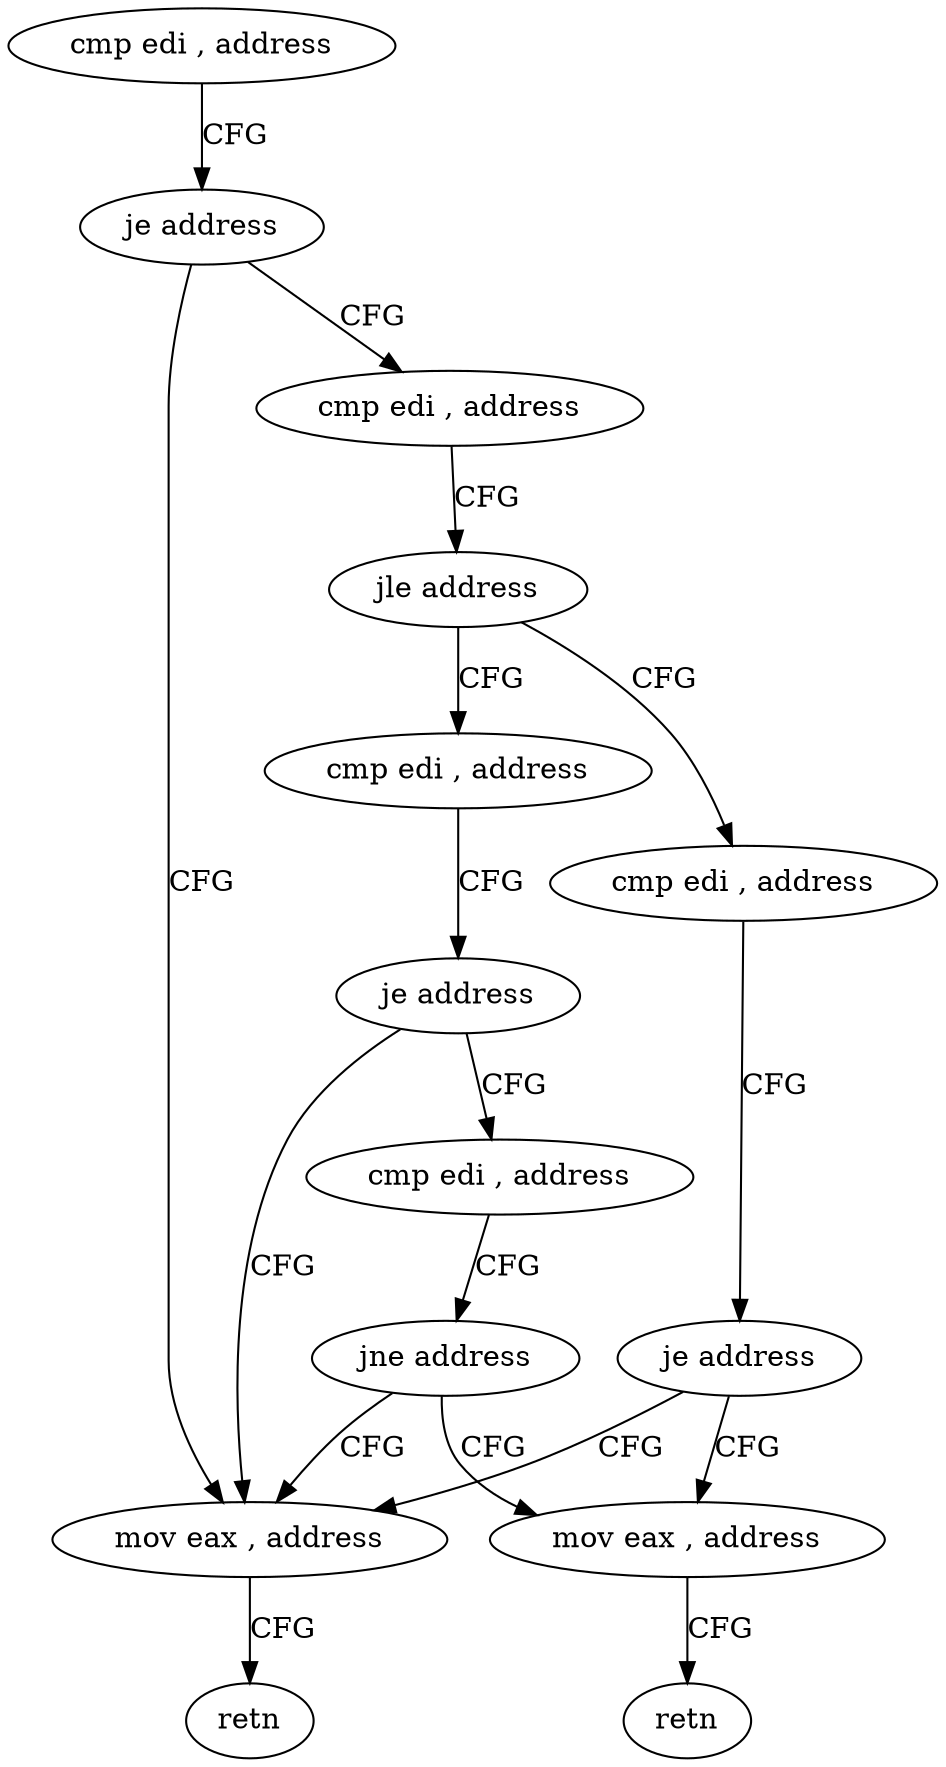 digraph "func" {
"157196" [label = "cmp edi , address" ]
"157199" [label = "je address" ]
"157216" [label = "mov eax , address" ]
"157201" [label = "cmp edi , address" ]
"157221" [label = "retn" ]
"157204" [label = "jle address" ]
"157222" [label = "cmp edi , address" ]
"157206" [label = "cmp edi , address" ]
"157225" [label = "je address" ]
"157227" [label = "mov eax , address" ]
"157209" [label = "je address" ]
"157211" [label = "cmp edi , address" ]
"157232" [label = "retn" ]
"157214" [label = "jne address" ]
"157196" -> "157199" [ label = "CFG" ]
"157199" -> "157216" [ label = "CFG" ]
"157199" -> "157201" [ label = "CFG" ]
"157216" -> "157221" [ label = "CFG" ]
"157201" -> "157204" [ label = "CFG" ]
"157204" -> "157222" [ label = "CFG" ]
"157204" -> "157206" [ label = "CFG" ]
"157222" -> "157225" [ label = "CFG" ]
"157206" -> "157209" [ label = "CFG" ]
"157225" -> "157216" [ label = "CFG" ]
"157225" -> "157227" [ label = "CFG" ]
"157227" -> "157232" [ label = "CFG" ]
"157209" -> "157216" [ label = "CFG" ]
"157209" -> "157211" [ label = "CFG" ]
"157211" -> "157214" [ label = "CFG" ]
"157214" -> "157227" [ label = "CFG" ]
"157214" -> "157216" [ label = "CFG" ]
}
